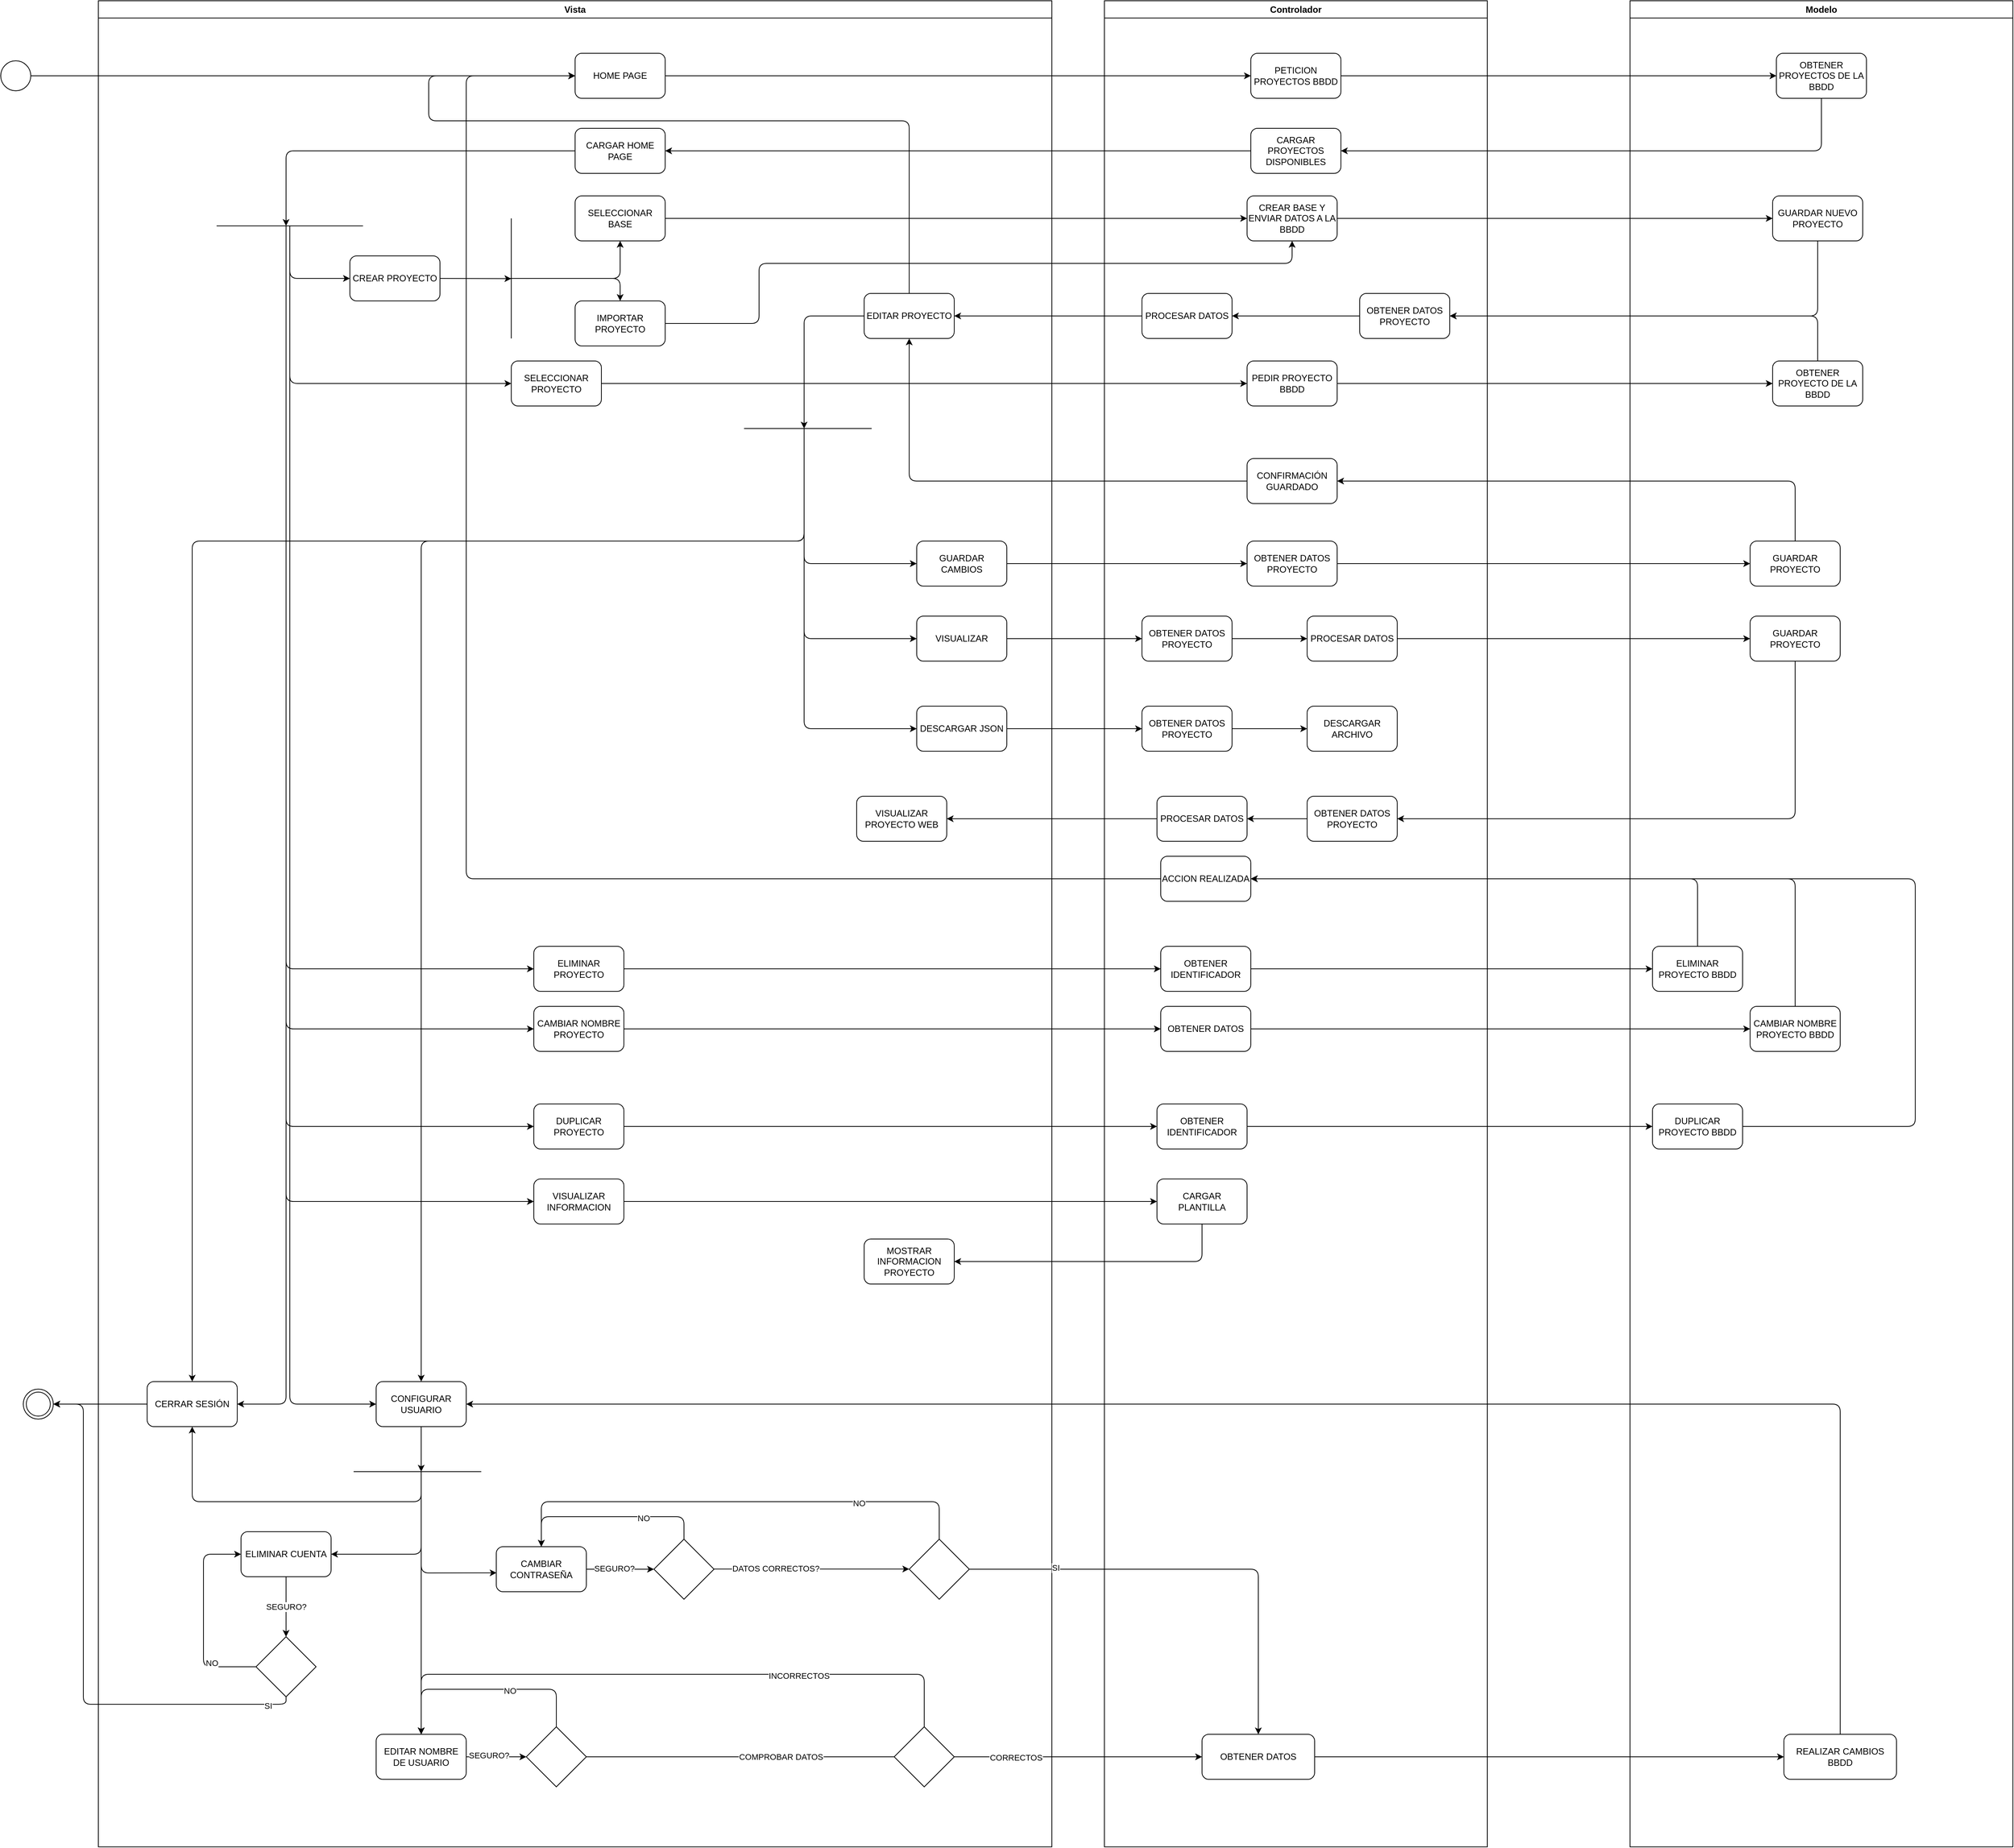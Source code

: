 <mxfile>
    <diagram id="JLnfYMmLRXwvo_-VO0C2" name="Page-1">
        <mxGraphModel dx="2913" dy="721" grid="1" gridSize="10" guides="1" tooltips="1" connect="1" arrows="1" fold="1" page="1" pageScale="1" pageWidth="850" pageHeight="1100" math="0" shadow="0">
            <root>
                <mxCell id="0"/>
                <mxCell id="1" parent="0"/>
                <mxCell id="6" value="Vista" style="swimlane;whiteSpace=wrap;html=1;" parent="1" vertex="1">
                    <mxGeometry x="-870" y="120" width="1270" height="2460" as="geometry"/>
                </mxCell>
                <mxCell id="15" value="HOME PAGE" style="rounded=1;whiteSpace=wrap;html=1;" parent="6" vertex="1">
                    <mxGeometry x="635" y="70" width="120" height="60" as="geometry"/>
                </mxCell>
                <mxCell id="19" value="CARGAR HOME PAGE" style="rounded=1;whiteSpace=wrap;html=1;" parent="6" vertex="1">
                    <mxGeometry x="635" y="170" width="120" height="60" as="geometry"/>
                </mxCell>
                <mxCell id="29" value="" style="endArrow=none;html=1;" parent="6" edge="1">
                    <mxGeometry width="50" height="50" relative="1" as="geometry">
                        <mxPoint x="157.5" y="300" as="sourcePoint"/>
                        <mxPoint x="352.5" y="300" as="targetPoint"/>
                    </mxGeometry>
                </mxCell>
                <mxCell id="34" value="CREAR PROYECTO" style="rounded=1;whiteSpace=wrap;html=1;" parent="6" vertex="1">
                    <mxGeometry x="335" y="340" width="120" height="60" as="geometry"/>
                </mxCell>
                <mxCell id="35" value="SELECCIONAR PROYECTO" style="rounded=1;whiteSpace=wrap;html=1;" parent="6" vertex="1">
                    <mxGeometry x="550" y="480" width="120" height="60" as="geometry"/>
                </mxCell>
                <mxCell id="36" value="CONFIGURAR USUARIO" style="rounded=1;whiteSpace=wrap;html=1;" parent="6" vertex="1">
                    <mxGeometry x="370" y="1840" width="120" height="60" as="geometry"/>
                </mxCell>
                <mxCell id="37" value="" style="endArrow=classic;html=1;entryX=0;entryY=0.5;entryDx=0;entryDy=0;" parent="6" target="34" edge="1">
                    <mxGeometry width="50" height="50" relative="1" as="geometry">
                        <mxPoint x="255" y="300" as="sourcePoint"/>
                        <mxPoint x="295" y="380" as="targetPoint"/>
                        <Array as="points">
                            <mxPoint x="255" y="370"/>
                        </Array>
                    </mxGeometry>
                </mxCell>
                <mxCell id="38" value="" style="endArrow=classic;html=1;entryX=0;entryY=0.5;entryDx=0;entryDy=0;" parent="6" target="35" edge="1">
                    <mxGeometry width="50" height="50" relative="1" as="geometry">
                        <mxPoint x="255" y="300" as="sourcePoint"/>
                        <mxPoint x="335" y="370" as="targetPoint"/>
                        <Array as="points">
                            <mxPoint x="255" y="370"/>
                            <mxPoint x="255" y="510"/>
                        </Array>
                    </mxGeometry>
                </mxCell>
                <mxCell id="39" value="" style="endArrow=classic;html=1;entryX=0;entryY=0.5;entryDx=0;entryDy=0;" parent="6" target="36" edge="1">
                    <mxGeometry width="50" height="50" relative="1" as="geometry">
                        <mxPoint x="255" y="300" as="sourcePoint"/>
                        <mxPoint x="335" y="630" as="targetPoint"/>
                        <Array as="points">
                            <mxPoint x="255" y="490"/>
                            <mxPoint x="255" y="1870"/>
                        </Array>
                    </mxGeometry>
                </mxCell>
                <mxCell id="50" value="CERRAR SESIÓN" style="rounded=1;whiteSpace=wrap;html=1;" parent="6" vertex="1">
                    <mxGeometry x="65" y="1840" width="120" height="60" as="geometry"/>
                </mxCell>
                <mxCell id="62" value="SELECCIONAR BASE" style="rounded=1;whiteSpace=wrap;html=1;" parent="6" vertex="1">
                    <mxGeometry x="635" y="260" width="120" height="60" as="geometry"/>
                </mxCell>
                <mxCell id="63" value="IMPORTAR PROYECTO" style="rounded=1;whiteSpace=wrap;html=1;" parent="6" vertex="1">
                    <mxGeometry x="635" y="400" width="120" height="60" as="geometry"/>
                </mxCell>
                <mxCell id="64" value="" style="endArrow=none;html=1;" parent="6" edge="1">
                    <mxGeometry width="50" height="50" relative="1" as="geometry">
                        <mxPoint x="550" y="290" as="sourcePoint"/>
                        <mxPoint x="550" y="450" as="targetPoint"/>
                    </mxGeometry>
                </mxCell>
                <mxCell id="66" value="" style="endArrow=classic;html=1;entryX=0.5;entryY=1;entryDx=0;entryDy=0;" parent="6" target="62" edge="1">
                    <mxGeometry width="50" height="50" relative="1" as="geometry">
                        <mxPoint x="545" y="370" as="sourcePoint"/>
                        <mxPoint x="595" y="320" as="targetPoint"/>
                        <Array as="points">
                            <mxPoint x="695" y="370"/>
                        </Array>
                    </mxGeometry>
                </mxCell>
                <mxCell id="67" value="" style="endArrow=classic;html=1;entryX=0.5;entryY=0;entryDx=0;entryDy=0;" parent="6" target="63" edge="1">
                    <mxGeometry width="50" height="50" relative="1" as="geometry">
                        <mxPoint x="545" y="370" as="sourcePoint"/>
                        <mxPoint x="695" y="320" as="targetPoint"/>
                        <Array as="points">
                            <mxPoint x="695" y="370"/>
                        </Array>
                    </mxGeometry>
                </mxCell>
                <mxCell id="110" style="edgeStyle=none;html=1;exitX=1;exitY=0.5;exitDx=0;exitDy=0;entryX=0;entryY=0.5;entryDx=0;entryDy=0;" parent="6" source="70" target="109" edge="1">
                    <mxGeometry relative="1" as="geometry"/>
                </mxCell>
                <mxCell id="112" value="SEGURO?" style="edgeLabel;html=1;align=center;verticalAlign=middle;resizable=0;points=[];" parent="110" vertex="1" connectable="0">
                    <mxGeometry x="-0.257" y="2" relative="1" as="geometry">
                        <mxPoint as="offset"/>
                    </mxGeometry>
                </mxCell>
                <mxCell id="70" value="EDITAR NOMBRE DE USUARIO" style="rounded=1;whiteSpace=wrap;html=1;" parent="6" vertex="1">
                    <mxGeometry x="370" y="2310" width="120" height="60" as="geometry"/>
                </mxCell>
                <mxCell id="120" style="edgeStyle=none;html=1;exitX=1;exitY=0.5;exitDx=0;exitDy=0;entryX=0;entryY=0.5;entryDx=0;entryDy=0;" parent="6" source="71" target="118" edge="1">
                    <mxGeometry relative="1" as="geometry"/>
                </mxCell>
                <mxCell id="122" value="SEGURO?" style="edgeLabel;html=1;align=center;verticalAlign=middle;resizable=0;points=[];" parent="120" vertex="1" connectable="0">
                    <mxGeometry x="-0.191" y="1" relative="1" as="geometry">
                        <mxPoint as="offset"/>
                    </mxGeometry>
                </mxCell>
                <mxCell id="71" value="CAMBIAR CONTRASEÑA" style="rounded=1;whiteSpace=wrap;html=1;" parent="6" vertex="1">
                    <mxGeometry x="530" y="2060" width="120" height="60" as="geometry"/>
                </mxCell>
                <mxCell id="100" style="edgeStyle=none;html=1;exitX=0.5;exitY=1;exitDx=0;exitDy=0;entryX=0.5;entryY=0;entryDx=0;entryDy=0;" parent="6" source="72" target="93" edge="1">
                    <mxGeometry relative="1" as="geometry"/>
                </mxCell>
                <mxCell id="102" value="SEGURO?" style="edgeLabel;html=1;align=center;verticalAlign=middle;resizable=0;points=[];" parent="100" vertex="1" connectable="0">
                    <mxGeometry x="-0.646" y="3" relative="1" as="geometry">
                        <mxPoint x="-3" y="26" as="offset"/>
                    </mxGeometry>
                </mxCell>
                <mxCell id="72" value="ELIMINAR CUENTA" style="rounded=1;whiteSpace=wrap;html=1;" parent="6" vertex="1">
                    <mxGeometry x="190" y="2040" width="120" height="60" as="geometry"/>
                </mxCell>
                <mxCell id="73" value="" style="endArrow=none;html=1;" parent="6" edge="1">
                    <mxGeometry width="50" height="50" relative="1" as="geometry">
                        <mxPoint x="510" y="1960" as="sourcePoint"/>
                        <mxPoint x="340" y="1960" as="targetPoint"/>
                    </mxGeometry>
                </mxCell>
                <mxCell id="86" value="EDITAR PROYECTO" style="rounded=1;whiteSpace=wrap;html=1;" parent="6" vertex="1">
                    <mxGeometry x="1020" y="390" width="120" height="60" as="geometry"/>
                </mxCell>
                <mxCell id="101" style="edgeStyle=none;html=1;exitX=0;exitY=0.5;exitDx=0;exitDy=0;entryX=0;entryY=0.5;entryDx=0;entryDy=0;" parent="6" source="93" target="72" edge="1">
                    <mxGeometry relative="1" as="geometry">
                        <Array as="points">
                            <mxPoint x="140" y="2220"/>
                            <mxPoint x="140" y="2070"/>
                        </Array>
                    </mxGeometry>
                </mxCell>
                <mxCell id="103" value="NO" style="edgeLabel;html=1;align=center;verticalAlign=middle;resizable=0;points=[];" parent="101" vertex="1" connectable="0">
                    <mxGeometry x="-0.564" y="-5" relative="1" as="geometry">
                        <mxPoint as="offset"/>
                    </mxGeometry>
                </mxCell>
                <mxCell id="93" value="" style="rhombus;whiteSpace=wrap;html=1;" parent="6" vertex="1">
                    <mxGeometry x="210" y="2180" width="80" height="80" as="geometry"/>
                </mxCell>
                <mxCell id="108" style="edgeStyle=none;html=1;exitX=0.5;exitY=0;exitDx=0;exitDy=0;entryX=0;entryY=0.5;entryDx=0;entryDy=0;" parent="6" source="86" target="15" edge="1">
                    <mxGeometry relative="1" as="geometry">
                        <mxPoint x="1080.429" y="160" as="targetPoint"/>
                        <Array as="points">
                            <mxPoint x="1080" y="160"/>
                            <mxPoint x="440" y="160"/>
                            <mxPoint x="440" y="100"/>
                        </Array>
                    </mxGeometry>
                </mxCell>
                <mxCell id="111" style="edgeStyle=none;html=1;exitX=0.5;exitY=0;exitDx=0;exitDy=0;entryX=0.5;entryY=0;entryDx=0;entryDy=0;" parent="6" source="109" target="70" edge="1">
                    <mxGeometry relative="1" as="geometry">
                        <Array as="points">
                            <mxPoint x="610" y="2250"/>
                            <mxPoint x="430" y="2250"/>
                        </Array>
                    </mxGeometry>
                </mxCell>
                <mxCell id="113" value="NO" style="edgeLabel;html=1;align=center;verticalAlign=middle;resizable=0;points=[];" parent="111" vertex="1" connectable="0">
                    <mxGeometry x="-0.228" y="2" relative="1" as="geometry">
                        <mxPoint as="offset"/>
                    </mxGeometry>
                </mxCell>
                <mxCell id="109" value="" style="rhombus;whiteSpace=wrap;html=1;" parent="6" vertex="1">
                    <mxGeometry x="570" y="2300" width="80" height="80" as="geometry"/>
                </mxCell>
                <mxCell id="121" style="edgeStyle=none;html=1;exitX=0.5;exitY=0;exitDx=0;exitDy=0;entryX=0.5;entryY=0;entryDx=0;entryDy=0;" parent="6" source="118" target="71" edge="1">
                    <mxGeometry relative="1" as="geometry">
                        <Array as="points">
                            <mxPoint x="780" y="2020"/>
                            <mxPoint x="590" y="2020"/>
                        </Array>
                    </mxGeometry>
                </mxCell>
                <mxCell id="123" value="NO" style="edgeLabel;html=1;align=center;verticalAlign=middle;resizable=0;points=[];" parent="121" vertex="1" connectable="0">
                    <mxGeometry x="-0.351" y="2" relative="1" as="geometry">
                        <mxPoint as="offset"/>
                    </mxGeometry>
                </mxCell>
                <mxCell id="118" value="" style="rhombus;whiteSpace=wrap;html=1;" parent="6" vertex="1">
                    <mxGeometry x="740" y="2050" width="80" height="80" as="geometry"/>
                </mxCell>
                <mxCell id="128" style="edgeStyle=none;html=1;exitX=0.5;exitY=0;exitDx=0;exitDy=0;entryX=0.5;entryY=0;entryDx=0;entryDy=0;" parent="6" source="124" target="71" edge="1">
                    <mxGeometry relative="1" as="geometry">
                        <Array as="points">
                            <mxPoint x="1120" y="2000"/>
                            <mxPoint x="590" y="2000"/>
                        </Array>
                    </mxGeometry>
                </mxCell>
                <mxCell id="129" value="NO" style="edgeLabel;html=1;align=center;verticalAlign=middle;resizable=0;points=[];" parent="128" vertex="1" connectable="0">
                    <mxGeometry x="-0.508" y="2" relative="1" as="geometry">
                        <mxPoint as="offset"/>
                    </mxGeometry>
                </mxCell>
                <mxCell id="124" value="" style="rhombus;whiteSpace=wrap;html=1;" parent="6" vertex="1">
                    <mxGeometry x="1080" y="2050" width="80" height="80" as="geometry"/>
                </mxCell>
                <mxCell id="125" style="edgeStyle=none;html=1;exitX=1;exitY=0.5;exitDx=0;exitDy=0;entryX=0;entryY=0.5;entryDx=0;entryDy=0;" parent="6" edge="1">
                    <mxGeometry relative="1" as="geometry">
                        <mxPoint x="820" y="2089.78" as="sourcePoint"/>
                        <mxPoint x="1080" y="2089.78" as="targetPoint"/>
                        <Array as="points">
                            <mxPoint x="930" y="2089.78"/>
                        </Array>
                    </mxGeometry>
                </mxCell>
                <mxCell id="126" value="DATOS CORRECTOS?" style="edgeLabel;html=1;align=center;verticalAlign=middle;resizable=0;points=[];" parent="125" vertex="1" connectable="0">
                    <mxGeometry x="-0.372" y="1" relative="1" as="geometry">
                        <mxPoint as="offset"/>
                    </mxGeometry>
                </mxCell>
                <mxCell id="141" value="GUARDAR CAMBIOS" style="rounded=1;whiteSpace=wrap;html=1;" parent="6" vertex="1">
                    <mxGeometry x="1090" y="720" width="120" height="60" as="geometry"/>
                </mxCell>
                <mxCell id="142" value="VISUALIZAR" style="rounded=1;whiteSpace=wrap;html=1;" parent="6" vertex="1">
                    <mxGeometry x="1090" y="820" width="120" height="60" as="geometry"/>
                </mxCell>
                <mxCell id="143" value="DESCARGAR JSON" style="rounded=1;whiteSpace=wrap;html=1;" parent="6" vertex="1">
                    <mxGeometry x="1090" y="940" width="120" height="60" as="geometry"/>
                </mxCell>
                <mxCell id="145" value="" style="endArrow=none;html=1;" parent="6" edge="1">
                    <mxGeometry width="50" height="50" relative="1" as="geometry">
                        <mxPoint x="860" y="570" as="sourcePoint"/>
                        <mxPoint x="1030" y="570" as="targetPoint"/>
                    </mxGeometry>
                </mxCell>
                <mxCell id="147" value="" style="endArrow=classic;html=1;entryX=0;entryY=0.5;entryDx=0;entryDy=0;" parent="6" target="142" edge="1">
                    <mxGeometry width="50" height="50" relative="1" as="geometry">
                        <mxPoint x="940" y="570" as="sourcePoint"/>
                        <mxPoint x="1090" y="640" as="targetPoint"/>
                        <Array as="points">
                            <mxPoint x="940" y="850"/>
                        </Array>
                    </mxGeometry>
                </mxCell>
                <mxCell id="167" value="VISUALIZAR PROYECTO WEB" style="rounded=1;whiteSpace=wrap;html=1;" parent="6" vertex="1">
                    <mxGeometry x="1010" y="1060" width="120" height="60" as="geometry"/>
                </mxCell>
                <mxCell id="169" value="ELIMINAR PROYECTO" style="rounded=1;whiteSpace=wrap;html=1;" parent="6" vertex="1">
                    <mxGeometry x="580" y="1260" width="120" height="60" as="geometry"/>
                </mxCell>
                <mxCell id="170" value="CAMBIAR NOMBRE PROYECTO" style="rounded=1;whiteSpace=wrap;html=1;" parent="6" vertex="1">
                    <mxGeometry x="580" y="1340" width="120" height="60" as="geometry"/>
                </mxCell>
                <mxCell id="171" value="DUPLICAR PROYECTO" style="rounded=1;whiteSpace=wrap;html=1;" parent="6" vertex="1">
                    <mxGeometry x="580" y="1470" width="120" height="60" as="geometry"/>
                </mxCell>
                <mxCell id="172" value="VISUALIZAR INFORMACION" style="rounded=1;whiteSpace=wrap;html=1;" parent="6" vertex="1">
                    <mxGeometry x="580" y="1570" width="120" height="60" as="geometry"/>
                </mxCell>
                <mxCell id="200" value="MOSTRAR INFORMACION PROYECTO" style="rounded=1;whiteSpace=wrap;html=1;" parent="6" vertex="1">
                    <mxGeometry x="1020" y="1650" width="120" height="60" as="geometry"/>
                </mxCell>
                <mxCell id="7" value="Controlador" style="swimlane;whiteSpace=wrap;html=1;" parent="1" vertex="1">
                    <mxGeometry x="470" y="120" width="510" height="2460" as="geometry"/>
                </mxCell>
                <mxCell id="16" value="PETICION PROYECTOS BBDD" style="rounded=1;whiteSpace=wrap;html=1;" parent="7" vertex="1">
                    <mxGeometry x="195" y="70" width="120" height="60" as="geometry"/>
                </mxCell>
                <mxCell id="18" value="CARGAR PROYECTOS DISPONIBLES" style="rounded=1;whiteSpace=wrap;html=1;" parent="7" vertex="1">
                    <mxGeometry x="195" y="170" width="120" height="60" as="geometry"/>
                </mxCell>
                <mxCell id="78" value="CREAR BASE Y ENVIAR DATOS A LA BBDD" style="rounded=1;whiteSpace=wrap;html=1;" parent="7" vertex="1">
                    <mxGeometry x="190" y="260" width="120" height="60" as="geometry"/>
                </mxCell>
                <mxCell id="80" value="OBTENER DATOS PROYECTO" style="rounded=1;whiteSpace=wrap;html=1;" parent="7" vertex="1">
                    <mxGeometry x="340" y="390" width="120" height="60" as="geometry"/>
                </mxCell>
                <mxCell id="81" value="PROCESAR DATOS" style="rounded=1;whiteSpace=wrap;html=1;" parent="7" vertex="1">
                    <mxGeometry x="50" y="390" width="120" height="60" as="geometry"/>
                </mxCell>
                <mxCell id="85" style="edgeStyle=none;html=1;exitX=0;exitY=0.5;exitDx=0;exitDy=0;entryX=1;entryY=0.5;entryDx=0;entryDy=0;" parent="7" source="80" target="81" edge="1">
                    <mxGeometry relative="1" as="geometry"/>
                </mxCell>
                <mxCell id="88" value="PEDIR PROYECTO BBDD" style="rounded=1;whiteSpace=wrap;html=1;" parent="7" vertex="1">
                    <mxGeometry x="190" y="480" width="120" height="60" as="geometry"/>
                </mxCell>
                <mxCell id="115" value="OBTENER DATOS" style="rounded=1;whiteSpace=wrap;html=1;" parent="7" vertex="1">
                    <mxGeometry x="130" y="2310" width="150" height="60" as="geometry"/>
                </mxCell>
                <mxCell id="151" value="OBTENER DATOS PROYECTO" style="rounded=1;whiteSpace=wrap;html=1;" parent="7" vertex="1">
                    <mxGeometry x="190" y="720" width="120" height="60" as="geometry"/>
                </mxCell>
                <mxCell id="156" value="CONFIRMACIÓN GUARDADO" style="rounded=1;whiteSpace=wrap;html=1;" parent="7" vertex="1">
                    <mxGeometry x="190" y="610" width="120" height="60" as="geometry"/>
                </mxCell>
                <mxCell id="166" style="edgeStyle=none;html=1;exitX=1;exitY=0.5;exitDx=0;exitDy=0;entryX=0;entryY=0.5;entryDx=0;entryDy=0;" parent="7" source="159" target="165" edge="1">
                    <mxGeometry relative="1" as="geometry"/>
                </mxCell>
                <mxCell id="159" value="OBTENER DATOS PROYECTO" style="rounded=1;whiteSpace=wrap;html=1;" parent="7" vertex="1">
                    <mxGeometry x="50" y="820" width="120" height="60" as="geometry"/>
                </mxCell>
                <mxCell id="164" style="edgeStyle=none;html=1;exitX=1;exitY=0.5;exitDx=0;exitDy=0;entryX=0;entryY=0.5;entryDx=0;entryDy=0;" parent="7" source="161" target="163" edge="1">
                    <mxGeometry relative="1" as="geometry"/>
                </mxCell>
                <mxCell id="161" value="OBTENER DATOS PROYECTO" style="rounded=1;whiteSpace=wrap;html=1;" parent="7" vertex="1">
                    <mxGeometry x="50" y="940" width="120" height="60" as="geometry"/>
                </mxCell>
                <mxCell id="163" value="DESCARGAR ARCHIVO" style="rounded=1;whiteSpace=wrap;html=1;" parent="7" vertex="1">
                    <mxGeometry x="270" y="940" width="120" height="60" as="geometry"/>
                </mxCell>
                <mxCell id="165" value="PROCESAR DATOS" style="rounded=1;whiteSpace=wrap;html=1;" parent="7" vertex="1">
                    <mxGeometry x="270" y="820" width="120" height="60" as="geometry"/>
                </mxCell>
                <mxCell id="179" value="OBTENER IDENTIFICADOR" style="rounded=1;whiteSpace=wrap;html=1;" parent="7" vertex="1">
                    <mxGeometry x="75" y="1260" width="120" height="60" as="geometry"/>
                </mxCell>
                <mxCell id="183" value="ACCION REALIZADA" style="rounded=1;whiteSpace=wrap;html=1;" parent="7" vertex="1">
                    <mxGeometry x="75" y="1140" width="120" height="60" as="geometry"/>
                </mxCell>
                <mxCell id="187" value="OBTENER DATOS" style="rounded=1;whiteSpace=wrap;html=1;" parent="7" vertex="1">
                    <mxGeometry x="75" y="1340" width="120" height="60" as="geometry"/>
                </mxCell>
                <mxCell id="193" value="OBTENER IDENTIFICADOR" style="rounded=1;whiteSpace=wrap;html=1;" parent="7" vertex="1">
                    <mxGeometry x="70" y="1470" width="120" height="60" as="geometry"/>
                </mxCell>
                <mxCell id="198" value="CARGAR PLANTILLA" style="rounded=1;whiteSpace=wrap;html=1;" parent="7" vertex="1">
                    <mxGeometry x="70" y="1570" width="120" height="60" as="geometry"/>
                </mxCell>
                <mxCell id="207" style="edgeStyle=none;html=1;exitX=0;exitY=0.5;exitDx=0;exitDy=0;entryX=1;entryY=0.5;entryDx=0;entryDy=0;" edge="1" parent="7" source="204" target="206">
                    <mxGeometry relative="1" as="geometry"/>
                </mxCell>
                <mxCell id="204" value="OBTENER DATOS PROYECTO" style="rounded=1;whiteSpace=wrap;html=1;" vertex="1" parent="7">
                    <mxGeometry x="270" y="1060" width="120" height="60" as="geometry"/>
                </mxCell>
                <mxCell id="206" value="PROCESAR DATOS" style="rounded=1;whiteSpace=wrap;html=1;" vertex="1" parent="7">
                    <mxGeometry x="70" y="1060" width="120" height="60" as="geometry"/>
                </mxCell>
                <mxCell id="8" value="Modelo" style="swimlane;whiteSpace=wrap;html=1;" parent="1" vertex="1">
                    <mxGeometry x="1170" y="120" width="510" height="2460" as="geometry"/>
                </mxCell>
                <mxCell id="17" value="OBTENER PROYECTOS DE LA BBDD" style="rounded=1;whiteSpace=wrap;html=1;" parent="8" vertex="1">
                    <mxGeometry x="195" y="70" width="120" height="60" as="geometry"/>
                </mxCell>
                <mxCell id="79" value="GUARDAR NUEVO PROYECTO" style="rounded=1;whiteSpace=wrap;html=1;" parent="8" vertex="1">
                    <mxGeometry x="190" y="260" width="120" height="60" as="geometry"/>
                </mxCell>
                <mxCell id="90" value="OBTENER PROYECTO DE LA BBDD" style="rounded=1;whiteSpace=wrap;html=1;" parent="8" vertex="1">
                    <mxGeometry x="190" y="480" width="120" height="60" as="geometry"/>
                </mxCell>
                <mxCell id="116" value="REALIZAR CAMBIOS BBDD" style="rounded=1;whiteSpace=wrap;html=1;" parent="8" vertex="1">
                    <mxGeometry x="205" y="2310" width="150" height="60" as="geometry"/>
                </mxCell>
                <mxCell id="153" value="GUARDAR PROYECTO" style="rounded=1;whiteSpace=wrap;html=1;" parent="8" vertex="1">
                    <mxGeometry x="160" y="720" width="120" height="60" as="geometry"/>
                </mxCell>
                <mxCell id="181" value="ELIMINAR PROYECTO BBDD" style="rounded=1;whiteSpace=wrap;html=1;" parent="8" vertex="1">
                    <mxGeometry x="30" y="1260" width="120" height="60" as="geometry"/>
                </mxCell>
                <mxCell id="190" value="CAMBIAR NOMBRE PROYECTO BBDD" style="rounded=1;whiteSpace=wrap;html=1;" parent="8" vertex="1">
                    <mxGeometry x="160" y="1340" width="120" height="60" as="geometry"/>
                </mxCell>
                <mxCell id="195" value="DUPLICAR PROYECTO BBDD" style="rounded=1;whiteSpace=wrap;html=1;" parent="8" vertex="1">
                    <mxGeometry x="30" y="1470" width="120" height="60" as="geometry"/>
                </mxCell>
                <mxCell id="203" value="GUARDAR PROYECTO" style="rounded=1;whiteSpace=wrap;html=1;" vertex="1" parent="8">
                    <mxGeometry x="160" y="820" width="120" height="60" as="geometry"/>
                </mxCell>
                <mxCell id="13" value="" style="ellipse;shape=doubleEllipse;whiteSpace=wrap;html=1;aspect=fixed;" parent="1" vertex="1">
                    <mxGeometry x="-970" y="1970" width="40" height="40" as="geometry"/>
                </mxCell>
                <mxCell id="60" style="edgeStyle=none;html=1;exitX=1;exitY=0.5;exitDx=0;exitDy=0;entryX=0;entryY=0.5;entryDx=0;entryDy=0;" parent="1" source="14" target="15" edge="1">
                    <mxGeometry relative="1" as="geometry"/>
                </mxCell>
                <mxCell id="14" value="" style="ellipse;whiteSpace=wrap;html=1;aspect=fixed;" parent="1" vertex="1">
                    <mxGeometry x="-1000" y="200" width="40" height="40" as="geometry"/>
                </mxCell>
                <mxCell id="21" style="edgeStyle=none;html=1;exitX=1;exitY=0.5;exitDx=0;exitDy=0;entryX=0;entryY=0.5;entryDx=0;entryDy=0;" parent="1" source="15" target="16" edge="1">
                    <mxGeometry relative="1" as="geometry"/>
                </mxCell>
                <mxCell id="22" style="edgeStyle=none;html=1;exitX=1;exitY=0.5;exitDx=0;exitDy=0;entryX=0;entryY=0.5;entryDx=0;entryDy=0;" parent="1" source="16" target="17" edge="1">
                    <mxGeometry relative="1" as="geometry"/>
                </mxCell>
                <mxCell id="23" style="edgeStyle=none;html=1;exitX=0.5;exitY=1;exitDx=0;exitDy=0;entryX=1;entryY=0.5;entryDx=0;entryDy=0;" parent="1" source="17" target="18" edge="1">
                    <mxGeometry relative="1" as="geometry">
                        <Array as="points">
                            <mxPoint x="1425" y="320"/>
                        </Array>
                    </mxGeometry>
                </mxCell>
                <mxCell id="24" style="edgeStyle=none;html=1;exitX=0;exitY=0.5;exitDx=0;exitDy=0;entryX=1;entryY=0.5;entryDx=0;entryDy=0;" parent="1" source="18" target="19" edge="1">
                    <mxGeometry relative="1" as="geometry"/>
                </mxCell>
                <mxCell id="52" value="" style="endArrow=classic;html=1;entryX=1;entryY=0.5;entryDx=0;entryDy=0;" parent="1" target="50" edge="1">
                    <mxGeometry width="50" height="50" relative="1" as="geometry">
                        <mxPoint x="-620" y="420" as="sourcePoint"/>
                        <mxPoint x="-120" y="640" as="targetPoint"/>
                        <Array as="points">
                            <mxPoint x="-620" y="1990"/>
                        </Array>
                    </mxGeometry>
                </mxCell>
                <mxCell id="53" style="edgeStyle=none;html=1;exitX=0;exitY=0.5;exitDx=0;exitDy=0;entryX=1;entryY=0.5;entryDx=0;entryDy=0;" parent="1" source="50" target="13" edge="1">
                    <mxGeometry relative="1" as="geometry"/>
                </mxCell>
                <mxCell id="68" style="edgeStyle=none;html=1;exitX=0;exitY=0.5;exitDx=0;exitDy=0;" parent="1" source="19" edge="1">
                    <mxGeometry relative="1" as="geometry">
                        <mxPoint x="-620" y="420" as="targetPoint"/>
                        <Array as="points">
                            <mxPoint x="-620" y="320"/>
                        </Array>
                    </mxGeometry>
                </mxCell>
                <mxCell id="69" style="edgeStyle=none;html=1;exitX=1;exitY=0.5;exitDx=0;exitDy=0;" parent="1" source="34" edge="1">
                    <mxGeometry relative="1" as="geometry">
                        <mxPoint x="-320" y="490.333" as="targetPoint"/>
                    </mxGeometry>
                </mxCell>
                <mxCell id="75" value="" style="endArrow=classic;html=1;entryX=1;entryY=0.5;entryDx=0;entryDy=0;" parent="1" target="72" edge="1">
                    <mxGeometry width="50" height="50" relative="1" as="geometry">
                        <mxPoint x="-440" y="2080" as="sourcePoint"/>
                        <mxPoint x="-530" y="2120" as="targetPoint"/>
                        <Array as="points">
                            <mxPoint x="-440" y="2190"/>
                        </Array>
                    </mxGeometry>
                </mxCell>
                <mxCell id="76" value="" style="endArrow=classic;html=1;entryX=0.003;entryY=0.581;entryDx=0;entryDy=0;entryPerimeter=0;" parent="1" target="71" edge="1">
                    <mxGeometry width="50" height="50" relative="1" as="geometry">
                        <mxPoint x="-440" y="2080" as="sourcePoint"/>
                        <mxPoint x="-400" y="2120" as="targetPoint"/>
                        <Array as="points">
                            <mxPoint x="-440" y="2215"/>
                        </Array>
                    </mxGeometry>
                </mxCell>
                <mxCell id="77" value="" style="endArrow=classic;html=1;entryX=0.5;entryY=0;entryDx=0;entryDy=0;" parent="1" target="70" edge="1">
                    <mxGeometry width="50" height="50" relative="1" as="geometry">
                        <mxPoint x="-440" y="2080" as="sourcePoint"/>
                        <mxPoint x="-400" y="2180" as="targetPoint"/>
                        <Array as="points">
                            <mxPoint x="-440" y="2290"/>
                        </Array>
                    </mxGeometry>
                </mxCell>
                <mxCell id="82" style="edgeStyle=none;html=1;exitX=1;exitY=0.5;exitDx=0;exitDy=0;entryX=0;entryY=0.5;entryDx=0;entryDy=0;" parent="1" source="62" target="78" edge="1">
                    <mxGeometry relative="1" as="geometry"/>
                </mxCell>
                <mxCell id="83" style="edgeStyle=none;html=1;exitX=1;exitY=0.5;exitDx=0;exitDy=0;entryX=0;entryY=0.5;entryDx=0;entryDy=0;" parent="1" source="78" target="79" edge="1">
                    <mxGeometry relative="1" as="geometry"/>
                </mxCell>
                <mxCell id="84" style="edgeStyle=none;html=1;exitX=0.5;exitY=1;exitDx=0;exitDy=0;entryX=1;entryY=0.5;entryDx=0;entryDy=0;" parent="1" source="79" target="80" edge="1">
                    <mxGeometry relative="1" as="geometry">
                        <Array as="points">
                            <mxPoint x="1420" y="540"/>
                        </Array>
                    </mxGeometry>
                </mxCell>
                <mxCell id="87" style="edgeStyle=none;html=1;exitX=0;exitY=0.5;exitDx=0;exitDy=0;entryX=1;entryY=0.5;entryDx=0;entryDy=0;" parent="1" source="81" target="86" edge="1">
                    <mxGeometry relative="1" as="geometry"/>
                </mxCell>
                <mxCell id="89" style="edgeStyle=none;html=1;exitX=1;exitY=0.5;exitDx=0;exitDy=0;entryX=0;entryY=0.5;entryDx=0;entryDy=0;" parent="1" source="35" target="88" edge="1">
                    <mxGeometry relative="1" as="geometry"/>
                </mxCell>
                <mxCell id="91" style="edgeStyle=none;html=1;exitX=1;exitY=0.5;exitDx=0;exitDy=0;entryX=0;entryY=0.5;entryDx=0;entryDy=0;" parent="1" source="88" target="90" edge="1">
                    <mxGeometry relative="1" as="geometry"/>
                </mxCell>
                <mxCell id="92" style="edgeStyle=none;html=1;exitX=0.5;exitY=0;exitDx=0;exitDy=0;entryX=1;entryY=0.5;entryDx=0;entryDy=0;" parent="1" source="90" target="80" edge="1">
                    <mxGeometry relative="1" as="geometry">
                        <Array as="points">
                            <mxPoint x="1420" y="540"/>
                        </Array>
                    </mxGeometry>
                </mxCell>
                <mxCell id="96" style="edgeStyle=none;html=1;exitX=0.5;exitY=1;exitDx=0;exitDy=0;entryX=1;entryY=0.5;entryDx=0;entryDy=0;" parent="1" source="93" target="13" edge="1">
                    <mxGeometry relative="1" as="geometry">
                        <Array as="points">
                            <mxPoint x="-620" y="2390"/>
                            <mxPoint x="-890" y="2390"/>
                            <mxPoint x="-890" y="1990"/>
                        </Array>
                    </mxGeometry>
                </mxCell>
                <mxCell id="99" value="SI" style="edgeLabel;html=1;align=center;verticalAlign=middle;resizable=0;points=[];" parent="96" vertex="1" connectable="0">
                    <mxGeometry x="-0.905" y="2" relative="1" as="geometry">
                        <mxPoint as="offset"/>
                    </mxGeometry>
                </mxCell>
                <mxCell id="104" style="edgeStyle=none;html=1;exitX=1;exitY=0.5;exitDx=0;exitDy=0;entryX=0.5;entryY=1;entryDx=0;entryDy=0;" parent="1" source="63" target="78" edge="1">
                    <mxGeometry relative="1" as="geometry">
                        <Array as="points">
                            <mxPoint x="10" y="550"/>
                            <mxPoint x="10" y="470"/>
                            <mxPoint x="720" y="470"/>
                        </Array>
                    </mxGeometry>
                </mxCell>
                <mxCell id="114" style="edgeStyle=none;html=1;exitX=1;exitY=0.5;exitDx=0;exitDy=0;startArrow=none;" parent="1" source="133" target="115" edge="1">
                    <mxGeometry relative="1" as="geometry">
                        <mxPoint x="650" y="2459.667" as="targetPoint"/>
                    </mxGeometry>
                </mxCell>
                <mxCell id="139" value="CORRECTOS" style="edgeLabel;html=1;align=center;verticalAlign=middle;resizable=0;points=[];" parent="114" vertex="1" connectable="0">
                    <mxGeometry x="-0.502" y="-1" relative="1" as="geometry">
                        <mxPoint as="offset"/>
                    </mxGeometry>
                </mxCell>
                <mxCell id="117" style="edgeStyle=none;html=1;exitX=1;exitY=0.5;exitDx=0;exitDy=0;entryX=0;entryY=0.5;entryDx=0;entryDy=0;" parent="1" source="115" target="116" edge="1">
                    <mxGeometry relative="1" as="geometry"/>
                </mxCell>
                <mxCell id="130" style="edgeStyle=none;html=1;exitX=1;exitY=0.5;exitDx=0;exitDy=0;entryX=0.5;entryY=0;entryDx=0;entryDy=0;" parent="1" source="124" target="115" edge="1">
                    <mxGeometry relative="1" as="geometry">
                        <Array as="points">
                            <mxPoint x="675" y="2210"/>
                        </Array>
                    </mxGeometry>
                </mxCell>
                <mxCell id="131" value="SI" style="edgeLabel;html=1;align=center;verticalAlign=middle;resizable=0;points=[];" parent="130" vertex="1" connectable="0">
                    <mxGeometry x="-0.62" y="2" relative="1" as="geometry">
                        <mxPoint as="offset"/>
                    </mxGeometry>
                </mxCell>
                <mxCell id="132" value="" style="endArrow=classic;html=1;entryX=0.5;entryY=1;entryDx=0;entryDy=0;" parent="1" target="50" edge="1">
                    <mxGeometry width="50" height="50" relative="1" as="geometry">
                        <mxPoint x="-440" y="2080" as="sourcePoint"/>
                        <mxPoint x="-470" y="2210" as="targetPoint"/>
                        <Array as="points">
                            <mxPoint x="-440" y="2120"/>
                            <mxPoint x="-745" y="2120"/>
                        </Array>
                    </mxGeometry>
                </mxCell>
                <mxCell id="134" value="" style="edgeStyle=none;html=1;exitX=1;exitY=0.5;exitDx=0;exitDy=0;endArrow=none;entryX=0;entryY=0.5;entryDx=0;entryDy=0;entryPerimeter=0;" parent="1" source="109" target="133" edge="1">
                    <mxGeometry relative="1" as="geometry">
                        <mxPoint x="600" y="2460" as="targetPoint"/>
                        <mxPoint x="-220.0" y="2460" as="sourcePoint"/>
                    </mxGeometry>
                </mxCell>
                <mxCell id="135" value="COMPROBAR DATOS" style="edgeLabel;html=1;align=center;verticalAlign=middle;resizable=0;points=[];" parent="134" vertex="1" connectable="0">
                    <mxGeometry x="0.26" relative="1" as="geometry">
                        <mxPoint as="offset"/>
                    </mxGeometry>
                </mxCell>
                <mxCell id="137" style="edgeStyle=none;html=1;exitX=0.5;exitY=0;exitDx=0;exitDy=0;entryX=0.5;entryY=0;entryDx=0;entryDy=0;" parent="1" source="133" target="70" edge="1">
                    <mxGeometry relative="1" as="geometry">
                        <Array as="points">
                            <mxPoint x="230" y="2350"/>
                            <mxPoint x="-440" y="2350"/>
                        </Array>
                    </mxGeometry>
                </mxCell>
                <mxCell id="138" value="INCORRECTOS" style="edgeLabel;html=1;align=center;verticalAlign=middle;resizable=0;points=[];" parent="137" vertex="1" connectable="0">
                    <mxGeometry x="-0.421" y="2" relative="1" as="geometry">
                        <mxPoint as="offset"/>
                    </mxGeometry>
                </mxCell>
                <mxCell id="133" value="" style="rhombus;whiteSpace=wrap;html=1;" parent="1" vertex="1">
                    <mxGeometry x="190" y="2420" width="80" height="80" as="geometry"/>
                </mxCell>
                <mxCell id="140" style="edgeStyle=none;html=1;exitX=0.5;exitY=0;exitDx=0;exitDy=0;entryX=1;entryY=0.5;entryDx=0;entryDy=0;" parent="1" source="116" target="36" edge="1">
                    <mxGeometry relative="1" as="geometry">
                        <Array as="points">
                            <mxPoint x="1450" y="1990"/>
                        </Array>
                    </mxGeometry>
                </mxCell>
                <mxCell id="144" style="edgeStyle=none;html=1;exitX=0;exitY=0.5;exitDx=0;exitDy=0;" parent="1" source="86" edge="1">
                    <mxGeometry relative="1" as="geometry">
                        <mxPoint x="70" y="690" as="targetPoint"/>
                        <Array as="points">
                            <mxPoint x="70" y="540"/>
                        </Array>
                    </mxGeometry>
                </mxCell>
                <mxCell id="146" value="" style="endArrow=classic;html=1;entryX=0;entryY=0.5;entryDx=0;entryDy=0;" parent="1" target="141" edge="1">
                    <mxGeometry width="50" height="50" relative="1" as="geometry">
                        <mxPoint x="70" y="690" as="sourcePoint"/>
                        <mxPoint x="20" y="740" as="targetPoint"/>
                        <Array as="points">
                            <mxPoint x="70" y="870"/>
                        </Array>
                    </mxGeometry>
                </mxCell>
                <mxCell id="148" value="" style="endArrow=classic;html=1;entryX=0;entryY=0.5;entryDx=0;entryDy=0;" parent="1" target="143" edge="1">
                    <mxGeometry width="50" height="50" relative="1" as="geometry">
                        <mxPoint x="70" y="690" as="sourcePoint"/>
                        <mxPoint x="230" y="870" as="targetPoint"/>
                        <Array as="points">
                            <mxPoint x="70" y="1090"/>
                        </Array>
                    </mxGeometry>
                </mxCell>
                <mxCell id="149" value="" style="endArrow=classic;html=1;entryX=0.5;entryY=0;entryDx=0;entryDy=0;" parent="1" target="36" edge="1">
                    <mxGeometry width="50" height="50" relative="1" as="geometry">
                        <mxPoint x="70" y="690" as="sourcePoint"/>
                        <mxPoint x="-390" y="1160" as="targetPoint"/>
                        <Array as="points">
                            <mxPoint x="70" y="840"/>
                            <mxPoint x="-440" y="840"/>
                        </Array>
                    </mxGeometry>
                </mxCell>
                <mxCell id="150" value="" style="endArrow=classic;html=1;entryX=0.5;entryY=0;entryDx=0;entryDy=0;" parent="1" target="50" edge="1">
                    <mxGeometry width="50" height="50" relative="1" as="geometry">
                        <mxPoint x="70" y="690" as="sourcePoint"/>
                        <mxPoint x="-430" y="1470" as="targetPoint"/>
                        <Array as="points">
                            <mxPoint x="70" y="840"/>
                            <mxPoint x="-745" y="840"/>
                        </Array>
                    </mxGeometry>
                </mxCell>
                <mxCell id="152" style="edgeStyle=none;html=1;exitX=1;exitY=0.5;exitDx=0;exitDy=0;entryX=0;entryY=0.5;entryDx=0;entryDy=0;" parent="1" source="141" target="151" edge="1">
                    <mxGeometry relative="1" as="geometry"/>
                </mxCell>
                <mxCell id="154" style="edgeStyle=none;html=1;exitX=1;exitY=0.5;exitDx=0;exitDy=0;entryX=0;entryY=0.5;entryDx=0;entryDy=0;" parent="1" source="151" target="153" edge="1">
                    <mxGeometry relative="1" as="geometry"/>
                </mxCell>
                <mxCell id="157" style="edgeStyle=none;html=1;exitX=0.5;exitY=0;exitDx=0;exitDy=0;entryX=1;entryY=0.5;entryDx=0;entryDy=0;" parent="1" source="153" target="156" edge="1">
                    <mxGeometry relative="1" as="geometry">
                        <Array as="points">
                            <mxPoint x="1390" y="760"/>
                        </Array>
                    </mxGeometry>
                </mxCell>
                <mxCell id="158" style="edgeStyle=none;html=1;exitX=0;exitY=0.5;exitDx=0;exitDy=0;entryX=0.5;entryY=1;entryDx=0;entryDy=0;" parent="1" source="156" target="86" edge="1">
                    <mxGeometry relative="1" as="geometry">
                        <Array as="points">
                            <mxPoint x="210" y="760"/>
                        </Array>
                    </mxGeometry>
                </mxCell>
                <mxCell id="160" style="edgeStyle=none;html=1;exitX=1;exitY=0.5;exitDx=0;exitDy=0;entryX=0;entryY=0.5;entryDx=0;entryDy=0;" parent="1" source="142" target="159" edge="1">
                    <mxGeometry relative="1" as="geometry"/>
                </mxCell>
                <mxCell id="162" style="edgeStyle=none;html=1;exitX=1;exitY=0.5;exitDx=0;exitDy=0;entryX=0;entryY=0.5;entryDx=0;entryDy=0;" parent="1" source="143" target="161" edge="1">
                    <mxGeometry relative="1" as="geometry"/>
                </mxCell>
                <mxCell id="168" style="edgeStyle=none;html=1;exitX=1;exitY=0.5;exitDx=0;exitDy=0;entryX=0;entryY=0.5;entryDx=0;entryDy=0;" parent="1" source="165" target="203" edge="1">
                    <mxGeometry relative="1" as="geometry">
                        <Array as="points">
                            <mxPoint x="910" y="970"/>
                            <mxPoint x="1120" y="970"/>
                        </Array>
                    </mxGeometry>
                </mxCell>
                <mxCell id="173" value="" style="endArrow=classic;html=1;entryX=0;entryY=0.5;entryDx=0;entryDy=0;" parent="1" target="169" edge="1">
                    <mxGeometry width="50" height="50" relative="1" as="geometry">
                        <mxPoint x="-620" y="420" as="sourcePoint"/>
                        <mxPoint x="-470" y="990" as="targetPoint"/>
                        <Array as="points">
                            <mxPoint x="-620" y="1410"/>
                        </Array>
                    </mxGeometry>
                </mxCell>
                <mxCell id="176" value="" style="endArrow=classic;html=1;entryX=0;entryY=0.5;entryDx=0;entryDy=0;" parent="1" target="170" edge="1">
                    <mxGeometry width="50" height="50" relative="1" as="geometry">
                        <mxPoint x="-620" y="420" as="sourcePoint"/>
                        <mxPoint x="-470" y="990" as="targetPoint"/>
                        <Array as="points">
                            <mxPoint x="-620" y="1490"/>
                        </Array>
                    </mxGeometry>
                </mxCell>
                <mxCell id="177" value="" style="endArrow=classic;html=1;entryX=0;entryY=0.5;entryDx=0;entryDy=0;" parent="1" target="171" edge="1">
                    <mxGeometry width="50" height="50" relative="1" as="geometry">
                        <mxPoint x="-620" y="420" as="sourcePoint"/>
                        <mxPoint x="-480" y="1540" as="targetPoint"/>
                        <Array as="points">
                            <mxPoint x="-620" y="1620"/>
                        </Array>
                    </mxGeometry>
                </mxCell>
                <mxCell id="178" value="" style="endArrow=classic;html=1;entryX=0;entryY=0.5;entryDx=0;entryDy=0;" parent="1" target="172" edge="1">
                    <mxGeometry width="50" height="50" relative="1" as="geometry">
                        <mxPoint x="-620" y="420" as="sourcePoint"/>
                        <mxPoint x="-480" y="1400" as="targetPoint"/>
                        <Array as="points">
                            <mxPoint x="-620" y="1720"/>
                        </Array>
                    </mxGeometry>
                </mxCell>
                <mxCell id="180" style="edgeStyle=none;html=1;exitX=1;exitY=0.5;exitDx=0;exitDy=0;entryX=0;entryY=0.5;entryDx=0;entryDy=0;" parent="1" source="169" target="179" edge="1">
                    <mxGeometry relative="1" as="geometry"/>
                </mxCell>
                <mxCell id="182" style="edgeStyle=none;html=1;exitX=1;exitY=0.5;exitDx=0;exitDy=0;entryX=0;entryY=0.5;entryDx=0;entryDy=0;" parent="1" source="179" target="181" edge="1">
                    <mxGeometry relative="1" as="geometry"/>
                </mxCell>
                <mxCell id="185" style="edgeStyle=none;html=1;exitX=0.5;exitY=0;exitDx=0;exitDy=0;entryX=1;entryY=0.5;entryDx=0;entryDy=0;" parent="1" source="181" target="183" edge="1">
                    <mxGeometry relative="1" as="geometry">
                        <Array as="points">
                            <mxPoint x="1260" y="1290"/>
                        </Array>
                    </mxGeometry>
                </mxCell>
                <mxCell id="186" style="edgeStyle=none;html=1;exitX=0;exitY=0.5;exitDx=0;exitDy=0;entryX=0;entryY=0.5;entryDx=0;entryDy=0;" parent="1" source="183" target="15" edge="1">
                    <mxGeometry relative="1" as="geometry">
                        <Array as="points">
                            <mxPoint x="-380" y="1290"/>
                            <mxPoint x="-380" y="220"/>
                        </Array>
                    </mxGeometry>
                </mxCell>
                <mxCell id="188" style="edgeStyle=none;html=1;exitX=1;exitY=0.5;exitDx=0;exitDy=0;entryX=0;entryY=0.5;entryDx=0;entryDy=0;" parent="1" source="170" target="187" edge="1">
                    <mxGeometry relative="1" as="geometry"/>
                </mxCell>
                <mxCell id="191" style="edgeStyle=none;html=1;exitX=1;exitY=0.5;exitDx=0;exitDy=0;entryX=0;entryY=0.5;entryDx=0;entryDy=0;" parent="1" source="187" target="190" edge="1">
                    <mxGeometry relative="1" as="geometry"/>
                </mxCell>
                <mxCell id="192" style="edgeStyle=none;html=1;exitX=0.5;exitY=0;exitDx=0;exitDy=0;entryX=1;entryY=0.5;entryDx=0;entryDy=0;" parent="1" source="190" target="183" edge="1">
                    <mxGeometry relative="1" as="geometry">
                        <Array as="points">
                            <mxPoint x="1390" y="1290"/>
                        </Array>
                    </mxGeometry>
                </mxCell>
                <mxCell id="194" style="edgeStyle=none;html=1;exitX=1;exitY=0.5;exitDx=0;exitDy=0;entryX=0;entryY=0.5;entryDx=0;entryDy=0;" parent="1" source="171" target="193" edge="1">
                    <mxGeometry relative="1" as="geometry"/>
                </mxCell>
                <mxCell id="196" style="edgeStyle=none;html=1;exitX=1;exitY=0.5;exitDx=0;exitDy=0;entryX=0;entryY=0.5;entryDx=0;entryDy=0;" parent="1" source="193" target="195" edge="1">
                    <mxGeometry relative="1" as="geometry"/>
                </mxCell>
                <mxCell id="197" style="edgeStyle=none;html=1;exitX=1;exitY=0.5;exitDx=0;exitDy=0;entryX=1;entryY=0.5;entryDx=0;entryDy=0;" parent="1" source="195" target="183" edge="1">
                    <mxGeometry relative="1" as="geometry">
                        <Array as="points">
                            <mxPoint x="1550" y="1620"/>
                            <mxPoint x="1550" y="1290"/>
                        </Array>
                    </mxGeometry>
                </mxCell>
                <mxCell id="199" style="edgeStyle=none;html=1;exitX=1;exitY=0.5;exitDx=0;exitDy=0;entryX=0;entryY=0.5;entryDx=0;entryDy=0;" parent="1" source="172" target="198" edge="1">
                    <mxGeometry relative="1" as="geometry"/>
                </mxCell>
                <mxCell id="201" style="edgeStyle=none;html=1;exitX=0.5;exitY=1;exitDx=0;exitDy=0;entryX=1;entryY=0.5;entryDx=0;entryDy=0;" parent="1" source="198" target="200" edge="1">
                    <mxGeometry relative="1" as="geometry">
                        <Array as="points">
                            <mxPoint x="600" y="1800"/>
                        </Array>
                    </mxGeometry>
                </mxCell>
                <mxCell id="202" style="edgeStyle=none;html=1;exitX=0.5;exitY=1;exitDx=0;exitDy=0;" edge="1" parent="1" source="36">
                    <mxGeometry relative="1" as="geometry">
                        <mxPoint x="-440" y="2080" as="targetPoint"/>
                    </mxGeometry>
                </mxCell>
                <mxCell id="205" style="edgeStyle=none;html=1;exitX=0.5;exitY=1;exitDx=0;exitDy=0;entryX=1;entryY=0.5;entryDx=0;entryDy=0;" edge="1" parent="1" source="203" target="204">
                    <mxGeometry relative="1" as="geometry">
                        <Array as="points">
                            <mxPoint x="1390" y="1210"/>
                        </Array>
                    </mxGeometry>
                </mxCell>
                <mxCell id="208" style="edgeStyle=none;html=1;exitX=0;exitY=0.5;exitDx=0;exitDy=0;entryX=1;entryY=0.5;entryDx=0;entryDy=0;" edge="1" parent="1" source="206" target="167">
                    <mxGeometry relative="1" as="geometry"/>
                </mxCell>
            </root>
        </mxGraphModel>
    </diagram>
</mxfile>